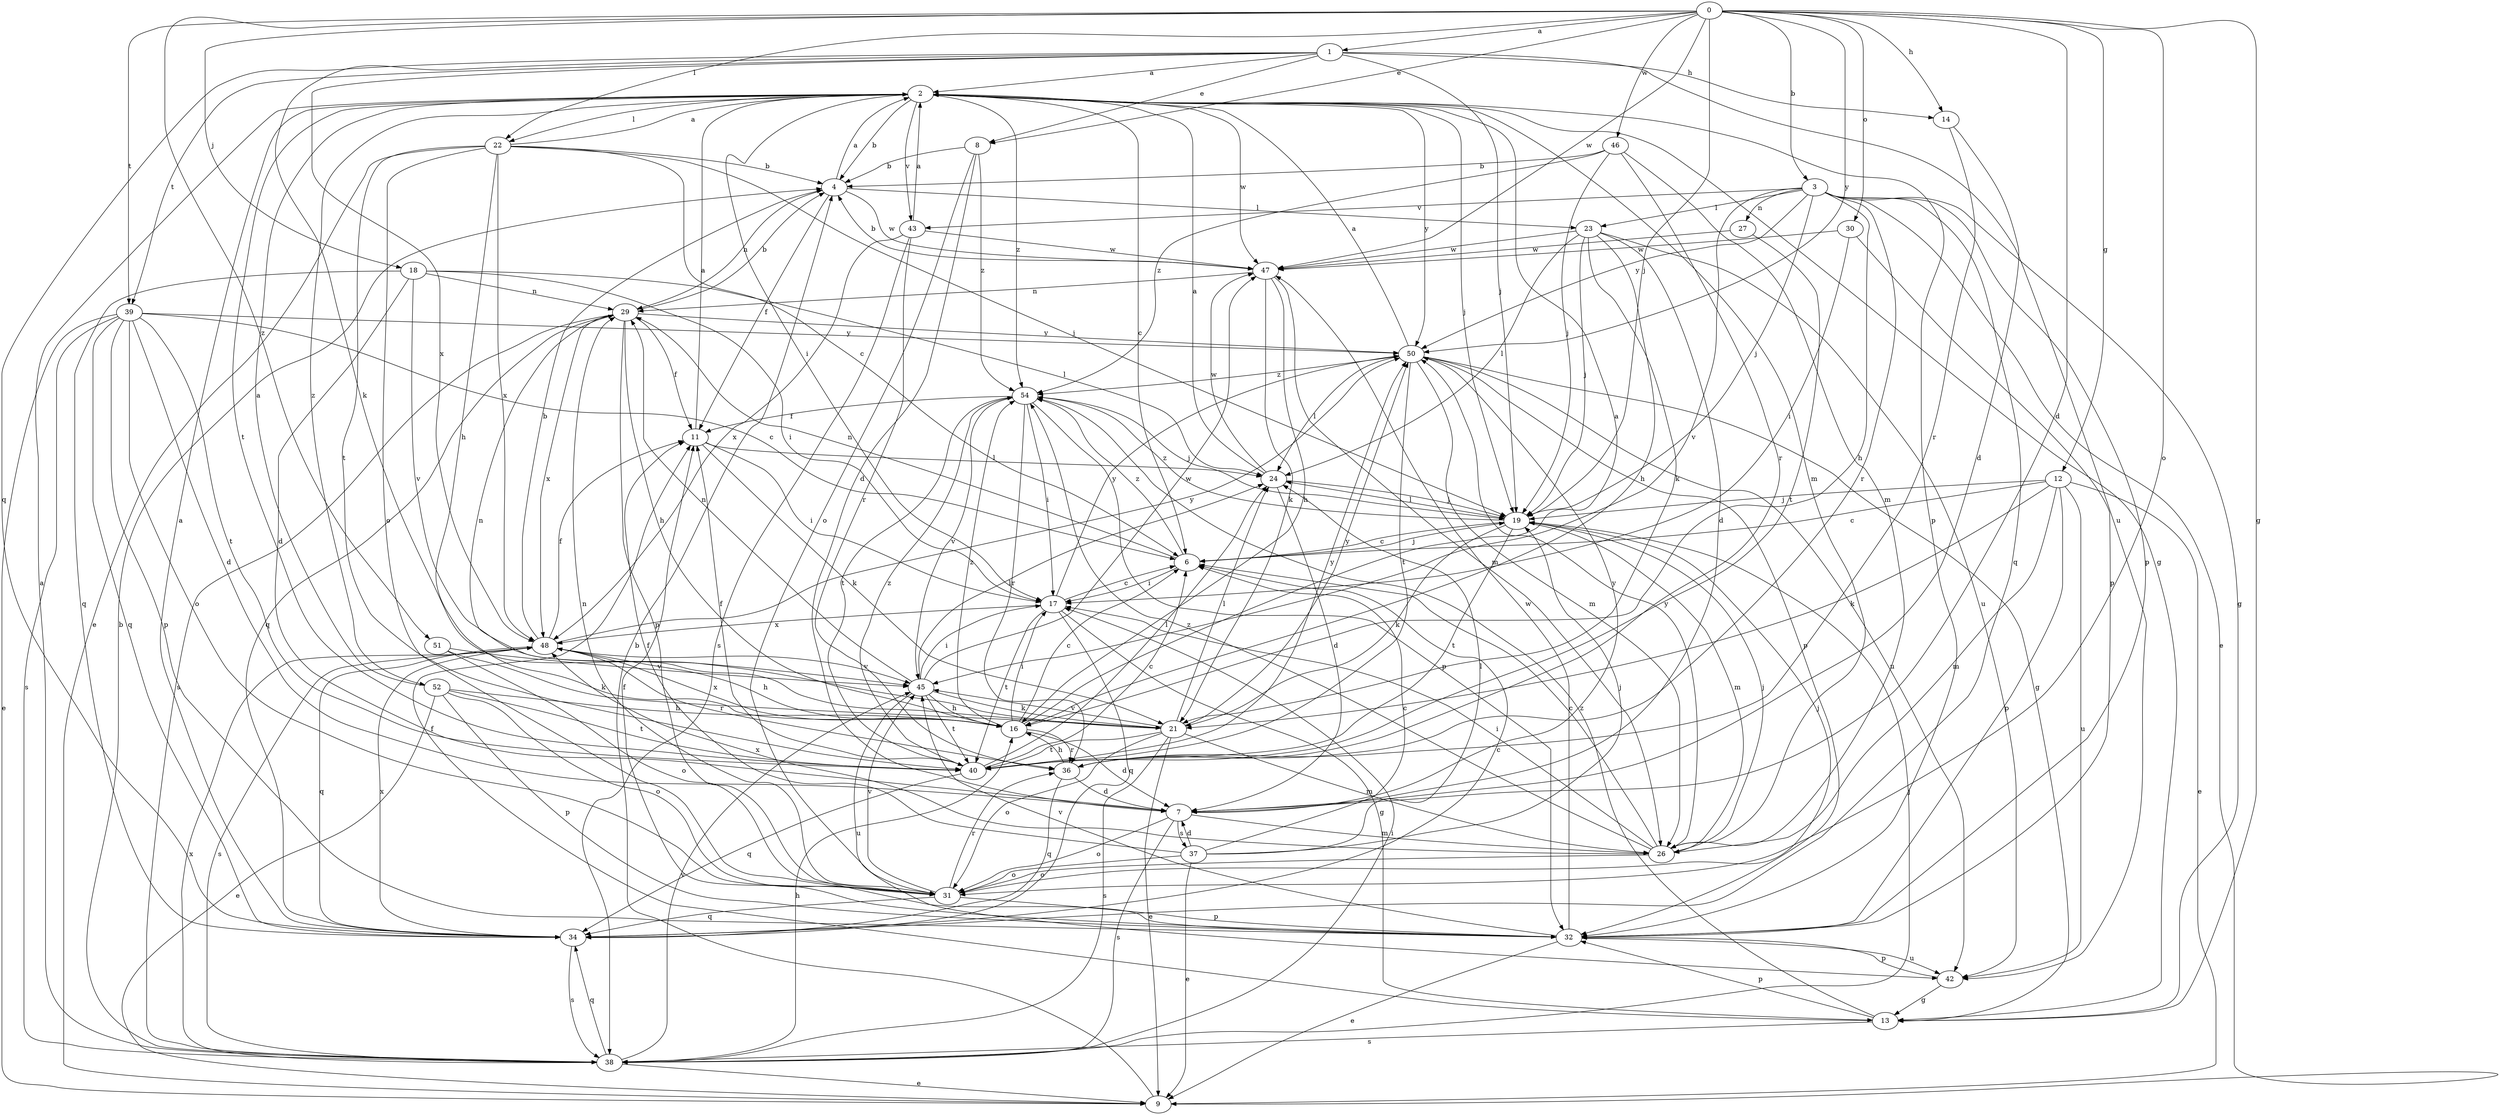 strict digraph  {
0;
1;
2;
3;
4;
6;
7;
8;
9;
11;
12;
13;
14;
16;
17;
18;
19;
21;
22;
23;
24;
26;
27;
29;
30;
31;
32;
34;
36;
37;
38;
39;
40;
42;
43;
45;
46;
47;
48;
50;
51;
52;
54;
0 -> 1  [label=a];
0 -> 3  [label=b];
0 -> 7  [label=d];
0 -> 8  [label=e];
0 -> 12  [label=g];
0 -> 13  [label=g];
0 -> 14  [label=h];
0 -> 18  [label=j];
0 -> 19  [label=j];
0 -> 22  [label=l];
0 -> 30  [label=o];
0 -> 31  [label=o];
0 -> 39  [label=t];
0 -> 46  [label=w];
0 -> 47  [label=w];
0 -> 50  [label=y];
0 -> 51  [label=z];
1 -> 2  [label=a];
1 -> 8  [label=e];
1 -> 14  [label=h];
1 -> 19  [label=j];
1 -> 21  [label=k];
1 -> 34  [label=q];
1 -> 39  [label=t];
1 -> 42  [label=u];
1 -> 48  [label=x];
2 -> 4  [label=b];
2 -> 6  [label=c];
2 -> 13  [label=g];
2 -> 17  [label=i];
2 -> 19  [label=j];
2 -> 22  [label=l];
2 -> 26  [label=m];
2 -> 32  [label=p];
2 -> 40  [label=t];
2 -> 43  [label=v];
2 -> 47  [label=w];
2 -> 50  [label=y];
2 -> 52  [label=z];
2 -> 54  [label=z];
3 -> 9  [label=e];
3 -> 13  [label=g];
3 -> 16  [label=h];
3 -> 19  [label=j];
3 -> 23  [label=l];
3 -> 27  [label=n];
3 -> 32  [label=p];
3 -> 34  [label=q];
3 -> 36  [label=r];
3 -> 43  [label=v];
3 -> 45  [label=v];
3 -> 50  [label=y];
4 -> 2  [label=a];
4 -> 11  [label=f];
4 -> 23  [label=l];
4 -> 29  [label=n];
4 -> 47  [label=w];
6 -> 17  [label=i];
6 -> 19  [label=j];
6 -> 29  [label=n];
6 -> 54  [label=z];
7 -> 26  [label=m];
7 -> 31  [label=o];
7 -> 37  [label=s];
7 -> 38  [label=s];
7 -> 50  [label=y];
8 -> 4  [label=b];
8 -> 7  [label=d];
8 -> 31  [label=o];
8 -> 54  [label=z];
9 -> 4  [label=b];
11 -> 2  [label=a];
11 -> 17  [label=i];
11 -> 21  [label=k];
11 -> 24  [label=l];
12 -> 6  [label=c];
12 -> 9  [label=e];
12 -> 19  [label=j];
12 -> 21  [label=k];
12 -> 26  [label=m];
12 -> 32  [label=p];
12 -> 42  [label=u];
13 -> 11  [label=f];
13 -> 32  [label=p];
13 -> 38  [label=s];
13 -> 54  [label=z];
14 -> 7  [label=d];
14 -> 36  [label=r];
16 -> 2  [label=a];
16 -> 6  [label=c];
16 -> 7  [label=d];
16 -> 17  [label=i];
16 -> 36  [label=r];
16 -> 48  [label=x];
16 -> 54  [label=z];
17 -> 6  [label=c];
17 -> 13  [label=g];
17 -> 34  [label=q];
17 -> 40  [label=t];
17 -> 48  [label=x];
17 -> 50  [label=y];
18 -> 7  [label=d];
18 -> 17  [label=i];
18 -> 24  [label=l];
18 -> 29  [label=n];
18 -> 34  [label=q];
18 -> 45  [label=v];
19 -> 6  [label=c];
19 -> 21  [label=k];
19 -> 24  [label=l];
19 -> 26  [label=m];
19 -> 40  [label=t];
19 -> 54  [label=z];
21 -> 9  [label=e];
21 -> 24  [label=l];
21 -> 26  [label=m];
21 -> 29  [label=n];
21 -> 31  [label=o];
21 -> 38  [label=s];
21 -> 40  [label=t];
21 -> 45  [label=v];
21 -> 50  [label=y];
22 -> 2  [label=a];
22 -> 4  [label=b];
22 -> 6  [label=c];
22 -> 9  [label=e];
22 -> 16  [label=h];
22 -> 19  [label=j];
22 -> 31  [label=o];
22 -> 40  [label=t];
22 -> 48  [label=x];
23 -> 7  [label=d];
23 -> 16  [label=h];
23 -> 19  [label=j];
23 -> 21  [label=k];
23 -> 24  [label=l];
23 -> 42  [label=u];
23 -> 47  [label=w];
24 -> 2  [label=a];
24 -> 7  [label=d];
24 -> 19  [label=j];
24 -> 47  [label=w];
26 -> 6  [label=c];
26 -> 17  [label=i];
26 -> 19  [label=j];
26 -> 31  [label=o];
26 -> 48  [label=x];
26 -> 50  [label=y];
26 -> 54  [label=z];
27 -> 40  [label=t];
27 -> 47  [label=w];
29 -> 4  [label=b];
29 -> 11  [label=f];
29 -> 16  [label=h];
29 -> 32  [label=p];
29 -> 34  [label=q];
29 -> 38  [label=s];
29 -> 48  [label=x];
29 -> 50  [label=y];
30 -> 17  [label=i];
30 -> 32  [label=p];
30 -> 47  [label=w];
31 -> 19  [label=j];
31 -> 29  [label=n];
31 -> 32  [label=p];
31 -> 34  [label=q];
31 -> 36  [label=r];
31 -> 45  [label=v];
32 -> 9  [label=e];
32 -> 11  [label=f];
32 -> 42  [label=u];
32 -> 45  [label=v];
32 -> 47  [label=w];
34 -> 2  [label=a];
34 -> 6  [label=c];
34 -> 38  [label=s];
34 -> 48  [label=x];
36 -> 7  [label=d];
36 -> 16  [label=h];
36 -> 34  [label=q];
37 -> 6  [label=c];
37 -> 7  [label=d];
37 -> 9  [label=e];
37 -> 11  [label=f];
37 -> 19  [label=j];
37 -> 24  [label=l];
37 -> 31  [label=o];
38 -> 2  [label=a];
38 -> 4  [label=b];
38 -> 9  [label=e];
38 -> 16  [label=h];
38 -> 17  [label=i];
38 -> 19  [label=j];
38 -> 34  [label=q];
38 -> 45  [label=v];
38 -> 48  [label=x];
39 -> 6  [label=c];
39 -> 7  [label=d];
39 -> 9  [label=e];
39 -> 31  [label=o];
39 -> 32  [label=p];
39 -> 34  [label=q];
39 -> 38  [label=s];
39 -> 40  [label=t];
39 -> 50  [label=y];
40 -> 6  [label=c];
40 -> 11  [label=f];
40 -> 24  [label=l];
40 -> 34  [label=q];
40 -> 50  [label=y];
40 -> 54  [label=z];
42 -> 13  [label=g];
42 -> 32  [label=p];
43 -> 2  [label=a];
43 -> 36  [label=r];
43 -> 38  [label=s];
43 -> 47  [label=w];
43 -> 48  [label=x];
45 -> 16  [label=h];
45 -> 17  [label=i];
45 -> 21  [label=k];
45 -> 24  [label=l];
45 -> 29  [label=n];
45 -> 40  [label=t];
45 -> 42  [label=u];
45 -> 47  [label=w];
46 -> 4  [label=b];
46 -> 19  [label=j];
46 -> 26  [label=m];
46 -> 36  [label=r];
46 -> 54  [label=z];
47 -> 4  [label=b];
47 -> 16  [label=h];
47 -> 21  [label=k];
47 -> 26  [label=m];
47 -> 29  [label=n];
48 -> 4  [label=b];
48 -> 11  [label=f];
48 -> 16  [label=h];
48 -> 34  [label=q];
48 -> 36  [label=r];
48 -> 38  [label=s];
48 -> 45  [label=v];
48 -> 50  [label=y];
50 -> 2  [label=a];
50 -> 13  [label=g];
50 -> 24  [label=l];
50 -> 26  [label=m];
50 -> 32  [label=p];
50 -> 40  [label=t];
50 -> 42  [label=u];
50 -> 54  [label=z];
51 -> 21  [label=k];
51 -> 31  [label=o];
51 -> 45  [label=v];
52 -> 2  [label=a];
52 -> 9  [label=e];
52 -> 16  [label=h];
52 -> 31  [label=o];
52 -> 32  [label=p];
52 -> 40  [label=t];
54 -> 11  [label=f];
54 -> 17  [label=i];
54 -> 19  [label=j];
54 -> 32  [label=p];
54 -> 36  [label=r];
54 -> 40  [label=t];
54 -> 45  [label=v];
}
